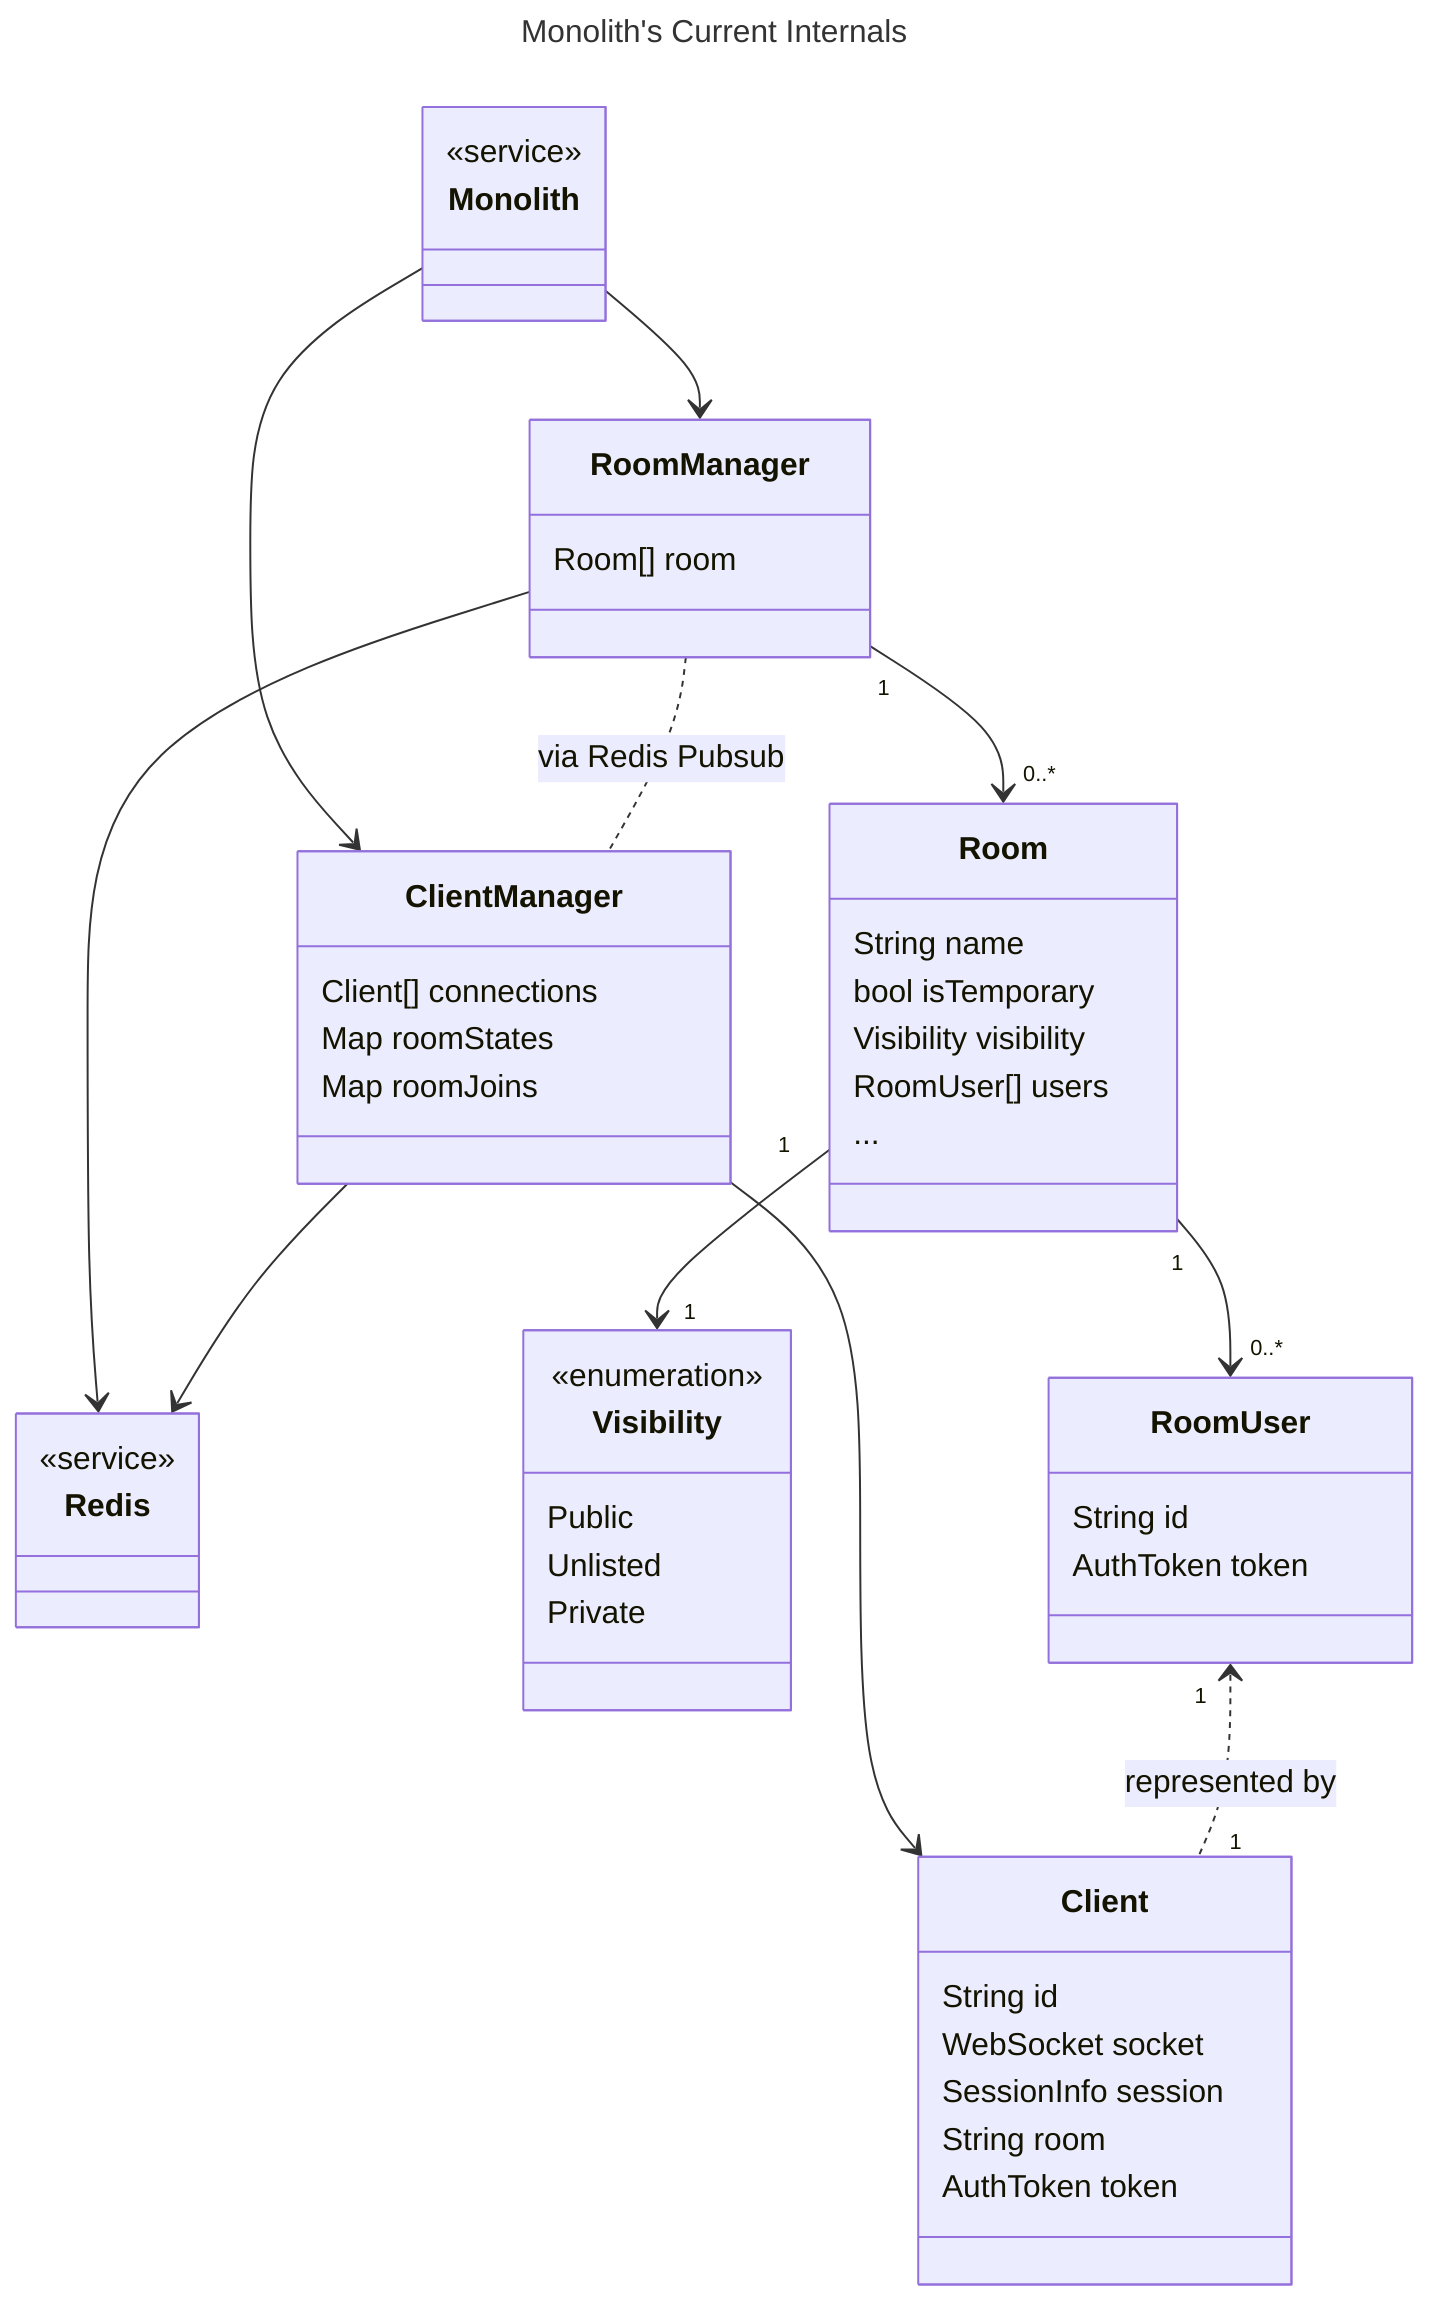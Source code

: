 ---
title: Monolith's Current Internals
---
classDiagram
    class Monolith {
        <<service>>
    }

    Monolith --> RoomManager
    Monolith --> ClientManager

    class Redis {
        <<service>>
    }

    class RoomManager {
        Room[] room
    }

    RoomManager "1" --> "0..*" Room

    class Room {
        String name
        bool isTemporary
        Visibility visibility
        RoomUser[] users
        ...
    }

    Room "1" --> "1" Visibility

    class Visibility {
        <<enumeration>>
        Public
        Unlisted
        Private
    }

    class ClientManager {
        Client[] connections
        Map roomStates
        Map roomJoins
    }

    RoomManager .. ClientManager: via Redis Pubsub
    RoomManager --> Redis
    ClientManager --> Redis

    class Client {
        String id
        WebSocket socket
        SessionInfo session
        String room
        AuthToken token
    }

    ClientManager --> Client

    class RoomUser {
        String id
        AuthToken token
    }

    Room "1" --> "0..*" RoomUser
    RoomUser "1" <.. "1" Client: represented by